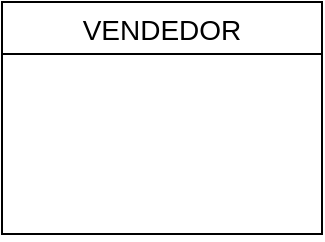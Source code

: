 <mxfile version="26.2.5">
  <diagram name="Página-1" id="59wlZubd9Av4vrIv4Q9x">
    <mxGraphModel dx="853" dy="512" grid="1" gridSize="10" guides="1" tooltips="1" connect="1" arrows="1" fold="1" page="1" pageScale="1" pageWidth="827" pageHeight="1169" math="0" shadow="0">
      <root>
        <mxCell id="0" />
        <mxCell id="1" parent="0" />
        <mxCell id="QSEfCeiGVcQ4P_0FvG_i-5" value="VENDEDOR" style="swimlane;fontStyle=0;childLayout=stackLayout;horizontal=1;startSize=26;horizontalStack=0;resizeParent=1;resizeParentMax=0;resizeLast=0;collapsible=1;marginBottom=0;align=center;fontSize=14;" vertex="1" parent="1">
          <mxGeometry x="360" y="210" width="160" height="116" as="geometry" />
        </mxCell>
        <mxCell id="QSEfCeiGVcQ4P_0FvG_i-6" value="&amp;nbsp;&amp;nbsp;" style="text;strokeColor=none;fillColor=none;spacingLeft=4;spacingRight=4;overflow=hidden;rotatable=0;points=[[0,0.5],[1,0.5]];portConstraint=eastwest;fontSize=12;whiteSpace=wrap;html=1;" vertex="1" parent="QSEfCeiGVcQ4P_0FvG_i-5">
          <mxGeometry y="26" width="160" height="30" as="geometry" />
        </mxCell>
        <mxCell id="QSEfCeiGVcQ4P_0FvG_i-7" value="&amp;nbsp;&amp;nbsp;" style="text;strokeColor=none;fillColor=none;spacingLeft=4;spacingRight=4;overflow=hidden;rotatable=0;points=[[0,0.5],[1,0.5]];portConstraint=eastwest;fontSize=12;whiteSpace=wrap;html=1;" vertex="1" parent="QSEfCeiGVcQ4P_0FvG_i-5">
          <mxGeometry y="56" width="160" height="30" as="geometry" />
        </mxCell>
        <mxCell id="QSEfCeiGVcQ4P_0FvG_i-8" value="&amp;nbsp;&amp;nbsp;" style="text;strokeColor=none;fillColor=none;spacingLeft=4;spacingRight=4;overflow=hidden;rotatable=0;points=[[0,0.5],[1,0.5]];portConstraint=eastwest;fontSize=12;whiteSpace=wrap;html=1;" vertex="1" parent="QSEfCeiGVcQ4P_0FvG_i-5">
          <mxGeometry y="86" width="160" height="30" as="geometry" />
        </mxCell>
      </root>
    </mxGraphModel>
  </diagram>
</mxfile>
